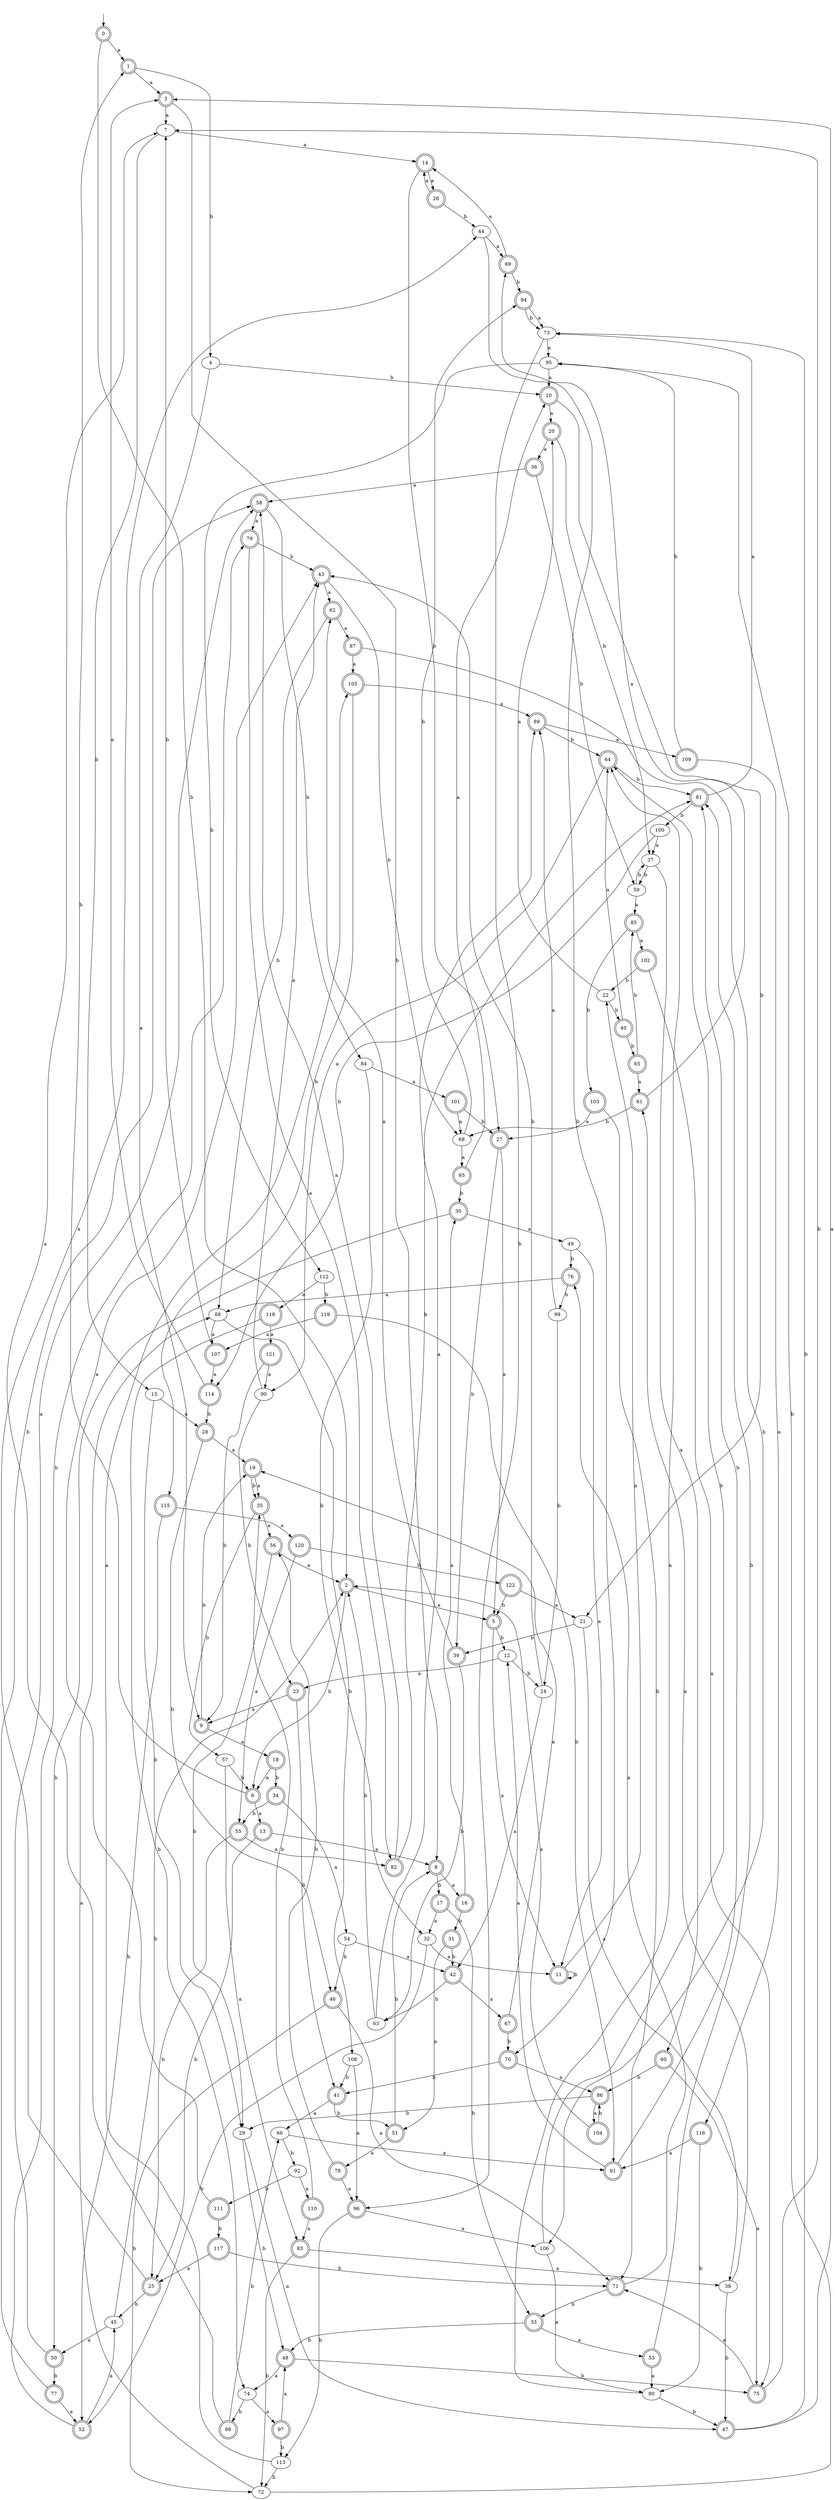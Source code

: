 digraph RandomDFA {
  __start0 [label="", shape=none];
  __start0 -> 0 [label=""];
  0 [shape=circle] [shape=doublecircle]
  0 -> 1 [label="a"]
  0 -> 2 [label="b"]
  1 [shape=doublecircle]
  1 -> 3 [label="a"]
  1 -> 4 [label="b"]
  2 [shape=doublecircle]
  2 -> 5 [label="a"]
  2 -> 6 [label="b"]
  3 [shape=doublecircle]
  3 -> 7 [label="a"]
  3 -> 8 [label="b"]
  4
  4 -> 9 [label="a"]
  4 -> 10 [label="b"]
  5 [shape=doublecircle]
  5 -> 11 [label="a"]
  5 -> 12 [label="b"]
  6 [shape=doublecircle]
  6 -> 13 [label="a"]
  6 -> 1 [label="b"]
  7
  7 -> 14 [label="a"]
  7 -> 15 [label="b"]
  8 [shape=doublecircle]
  8 -> 16 [label="a"]
  8 -> 17 [label="b"]
  9 [shape=doublecircle]
  9 -> 18 [label="a"]
  9 -> 19 [label="b"]
  10 [shape=doublecircle]
  10 -> 20 [label="a"]
  10 -> 21 [label="b"]
  11 [shape=doublecircle]
  11 -> 22 [label="a"]
  11 -> 11 [label="b"]
  12
  12 -> 23 [label="a"]
  12 -> 24 [label="b"]
  13 [shape=doublecircle]
  13 -> 8 [label="a"]
  13 -> 25 [label="b"]
  14 [shape=doublecircle]
  14 -> 26 [label="a"]
  14 -> 27 [label="b"]
  15
  15 -> 28 [label="a"]
  15 -> 29 [label="b"]
  16 [shape=doublecircle]
  16 -> 30 [label="a"]
  16 -> 31 [label="b"]
  17 [shape=doublecircle]
  17 -> 32 [label="a"]
  17 -> 33 [label="b"]
  18 [shape=doublecircle]
  18 -> 6 [label="a"]
  18 -> 34 [label="b"]
  19 [shape=doublecircle]
  19 -> 35 [label="a"]
  19 -> 35 [label="b"]
  20 [shape=doublecircle]
  20 -> 36 [label="a"]
  20 -> 37 [label="b"]
  21
  21 -> 38 [label="a"]
  21 -> 39 [label="b"]
  22
  22 -> 20 [label="a"]
  22 -> 40 [label="b"]
  23 [shape=doublecircle]
  23 -> 9 [label="a"]
  23 -> 41 [label="b"]
  24
  24 -> 42 [label="a"]
  24 -> 43 [label="b"]
  25 [shape=doublecircle]
  25 -> 44 [label="a"]
  25 -> 45 [label="b"]
  26 [shape=doublecircle]
  26 -> 14 [label="a"]
  26 -> 44 [label="b"]
  27 [shape=doublecircle]
  27 -> 5 [label="a"]
  27 -> 39 [label="b"]
  28 [shape=doublecircle]
  28 -> 19 [label="a"]
  28 -> 46 [label="b"]
  29
  29 -> 47 [label="a"]
  29 -> 48 [label="b"]
  30 [shape=doublecircle]
  30 -> 49 [label="a"]
  30 -> 50 [label="b"]
  31 [shape=doublecircle]
  31 -> 51 [label="a"]
  31 -> 42 [label="b"]
  32
  32 -> 11 [label="a"]
  32 -> 52 [label="b"]
  33 [shape=doublecircle]
  33 -> 53 [label="a"]
  33 -> 48 [label="b"]
  34 [shape=doublecircle]
  34 -> 54 [label="a"]
  34 -> 55 [label="b"]
  35 [shape=doublecircle]
  35 -> 56 [label="a"]
  35 -> 57 [label="b"]
  36 [shape=doublecircle]
  36 -> 58 [label="a"]
  36 -> 59 [label="b"]
  37
  37 -> 60 [label="a"]
  37 -> 59 [label="b"]
  38
  38 -> 61 [label="a"]
  38 -> 47 [label="b"]
  39 [shape=doublecircle]
  39 -> 62 [label="a"]
  39 -> 63 [label="b"]
  40 [shape=doublecircle]
  40 -> 64 [label="a"]
  40 -> 65 [label="b"]
  41 [shape=doublecircle]
  41 -> 66 [label="a"]
  41 -> 51 [label="b"]
  42 [shape=doublecircle]
  42 -> 67 [label="a"]
  42 -> 63 [label="b"]
  43 [shape=doublecircle]
  43 -> 62 [label="a"]
  43 -> 68 [label="b"]
  44
  44 -> 69 [label="a"]
  44 -> 70 [label="b"]
  45
  45 -> 50 [label="a"]
  45 -> 2 [label="b"]
  46 [shape=doublecircle]
  46 -> 71 [label="a"]
  46 -> 72 [label="b"]
  47 [shape=doublecircle]
  47 -> 3 [label="a"]
  47 -> 73 [label="b"]
  48 [shape=doublecircle]
  48 -> 74 [label="a"]
  48 -> 75 [label="b"]
  49
  49 -> 11 [label="a"]
  49 -> 76 [label="b"]
  50 [shape=doublecircle]
  50 -> 58 [label="a"]
  50 -> 77 [label="b"]
  51 [shape=doublecircle]
  51 -> 78 [label="a"]
  51 -> 8 [label="b"]
  52 [shape=doublecircle]
  52 -> 45 [label="a"]
  52 -> 79 [label="b"]
  53 [shape=doublecircle]
  53 -> 80 [label="a"]
  53 -> 81 [label="b"]
  54
  54 -> 42 [label="a"]
  54 -> 46 [label="b"]
  55 [shape=doublecircle]
  55 -> 82 [label="a"]
  55 -> 25 [label="b"]
  56 [shape=doublecircle]
  56 -> 2 [label="a"]
  56 -> 29 [label="b"]
  57
  57 -> 83 [label="a"]
  57 -> 6 [label="b"]
  58 [shape=doublecircle]
  58 -> 79 [label="a"]
  58 -> 84 [label="b"]
  59
  59 -> 85 [label="a"]
  59 -> 37 [label="b"]
  60 [shape=doublecircle]
  60 -> 75 [label="a"]
  60 -> 86 [label="b"]
  61 [shape=doublecircle]
  61 -> 69 [label="a"]
  61 -> 68 [label="b"]
  62 [shape=doublecircle]
  62 -> 87 [label="a"]
  62 -> 88 [label="b"]
  63
  63 -> 89 [label="a"]
  63 -> 2 [label="b"]
  64 [shape=doublecircle]
  64 -> 90 [label="a"]
  64 -> 81 [label="b"]
  65 [shape=doublecircle]
  65 -> 61 [label="a"]
  65 -> 85 [label="b"]
  66
  66 -> 91 [label="a"]
  66 -> 92 [label="b"]
  67 [shape=doublecircle]
  67 -> 19 [label="a"]
  67 -> 70 [label="b"]
  68
  68 -> 93 [label="a"]
  68 -> 94 [label="b"]
  69 [shape=doublecircle]
  69 -> 14 [label="a"]
  69 -> 94 [label="b"]
  70 [shape=doublecircle]
  70 -> 86 [label="a"]
  70 -> 41 [label="b"]
  71 [shape=doublecircle]
  71 -> 76 [label="a"]
  71 -> 33 [label="b"]
  72
  72 -> 88 [label="a"]
  72 -> 95 [label="b"]
  73
  73 -> 95 [label="a"]
  73 -> 96 [label="b"]
  74
  74 -> 97 [label="a"]
  74 -> 98 [label="b"]
  75 [shape=doublecircle]
  75 -> 71 [label="a"]
  75 -> 7 [label="b"]
  76 [shape=doublecircle]
  76 -> 88 [label="a"]
  76 -> 99 [label="b"]
  77 [shape=doublecircle]
  77 -> 52 [label="a"]
  77 -> 58 [label="b"]
  78 [shape=doublecircle]
  78 -> 96 [label="a"]
  78 -> 56 [label="b"]
  79 [shape=doublecircle]
  79 -> 82 [label="a"]
  79 -> 43 [label="b"]
  80
  80 -> 64 [label="a"]
  80 -> 47 [label="b"]
  81 [shape=doublecircle]
  81 -> 73 [label="a"]
  81 -> 100 [label="b"]
  82 [shape=doublecircle]
  82 -> 58 [label="a"]
  82 -> 81 [label="b"]
  83 [shape=doublecircle]
  83 -> 38 [label="a"]
  83 -> 72 [label="b"]
  84
  84 -> 101 [label="a"]
  84 -> 32 [label="b"]
  85 [shape=doublecircle]
  85 -> 102 [label="a"]
  85 -> 103 [label="b"]
  86 [shape=doublecircle]
  86 -> 104 [label="a"]
  86 -> 29 [label="b"]
  87 [shape=doublecircle]
  87 -> 105 [label="a"]
  87 -> 106 [label="b"]
  88
  88 -> 107 [label="a"]
  88 -> 108 [label="b"]
  89 [shape=doublecircle]
  89 -> 109 [label="a"]
  89 -> 64 [label="b"]
  90
  90 -> 43 [label="a"]
  90 -> 23 [label="b"]
  91 [shape=doublecircle]
  91 -> 12 [label="a"]
  91 -> 81 [label="b"]
  92
  92 -> 110 [label="a"]
  92 -> 111 [label="b"]
  93 [shape=doublecircle]
  93 -> 10 [label="a"]
  93 -> 30 [label="b"]
  94 [shape=doublecircle]
  94 -> 73 [label="a"]
  94 -> 73 [label="b"]
  95
  95 -> 10 [label="a"]
  95 -> 112 [label="b"]
  96 [shape=doublecircle]
  96 -> 106 [label="a"]
  96 -> 113 [label="b"]
  97 [shape=doublecircle]
  97 -> 48 [label="a"]
  97 -> 113 [label="b"]
  98 [shape=doublecircle]
  98 -> 7 [label="a"]
  98 -> 66 [label="b"]
  99
  99 -> 89 [label="a"]
  99 -> 24 [label="b"]
  100
  100 -> 37 [label="a"]
  100 -> 114 [label="b"]
  101 [shape=doublecircle]
  101 -> 68 [label="a"]
  101 -> 27 [label="b"]
  102 [shape=doublecircle]
  102 -> 75 [label="a"]
  102 -> 22 [label="b"]
  103 [shape=doublecircle]
  103 -> 27 [label="a"]
  103 -> 71 [label="b"]
  104 [shape=doublecircle]
  104 -> 2 [label="a"]
  104 -> 86 [label="b"]
  105 [shape=doublecircle]
  105 -> 89 [label="a"]
  105 -> 115 [label="b"]
  106
  106 -> 80 [label="a"]
  106 -> 64 [label="b"]
  107 [shape=doublecircle]
  107 -> 114 [label="a"]
  107 -> 7 [label="b"]
  108
  108 -> 96 [label="a"]
  108 -> 41 [label="b"]
  109 [shape=doublecircle]
  109 -> 116 [label="a"]
  109 -> 95 [label="b"]
  110 [shape=doublecircle]
  110 -> 83 [label="a"]
  110 -> 35 [label="b"]
  111 [shape=doublecircle]
  111 -> 43 [label="a"]
  111 -> 117 [label="b"]
  112
  112 -> 118 [label="a"]
  112 -> 119 [label="b"]
  113
  113 -> 105 [label="a"]
  113 -> 72 [label="b"]
  114 [shape=doublecircle]
  114 -> 3 [label="a"]
  114 -> 28 [label="b"]
  115 [shape=doublecircle]
  115 -> 120 [label="a"]
  115 -> 52 [label="b"]
  116 [shape=doublecircle]
  116 -> 91 [label="a"]
  116 -> 80 [label="b"]
  117 [shape=doublecircle]
  117 -> 25 [label="a"]
  117 -> 71 [label="b"]
  118 [shape=doublecircle]
  118 -> 121 [label="a"]
  118 -> 74 [label="b"]
  119 [shape=doublecircle]
  119 -> 107 [label="a"]
  119 -> 91 [label="b"]
  120 [shape=doublecircle]
  120 -> 55 [label="a"]
  120 -> 122 [label="b"]
  121 [shape=doublecircle]
  121 -> 90 [label="a"]
  121 -> 9 [label="b"]
  122 [shape=doublecircle]
  122 -> 21 [label="a"]
  122 -> 5 [label="b"]
}
